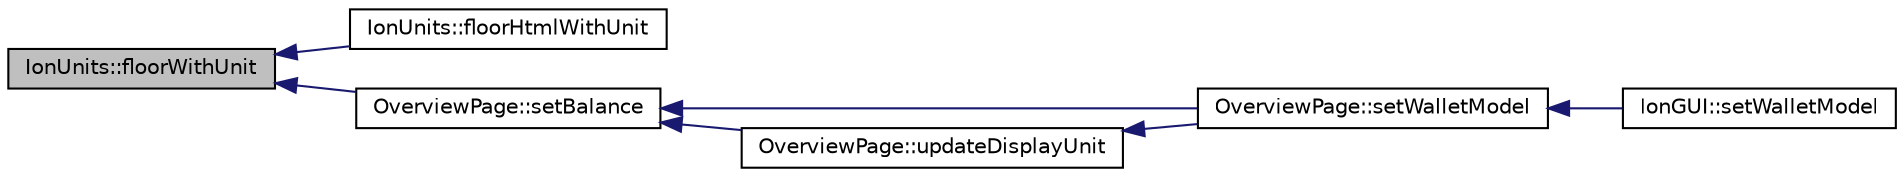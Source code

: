 digraph "IonUnits::floorWithUnit"
{
  edge [fontname="Helvetica",fontsize="10",labelfontname="Helvetica",labelfontsize="10"];
  node [fontname="Helvetica",fontsize="10",shape=record];
  rankdir="LR";
  Node159 [label="IonUnits::floorWithUnit",height=0.2,width=0.4,color="black", fillcolor="grey75", style="filled", fontcolor="black"];
  Node159 -> Node160 [dir="back",color="midnightblue",fontsize="10",style="solid",fontname="Helvetica"];
  Node160 [label="IonUnits::floorHtmlWithUnit",height=0.2,width=0.4,color="black", fillcolor="white", style="filled",URL="$d7/dab/class_ion_units.html#af0b5d197b2de9335f45141b9ad0fa64d"];
  Node159 -> Node161 [dir="back",color="midnightblue",fontsize="10",style="solid",fontname="Helvetica"];
  Node161 [label="OverviewPage::setBalance",height=0.2,width=0.4,color="black", fillcolor="white", style="filled",URL="$d1/d91/class_overview_page.html#a070a269ea7c7aacf129e6325fcd8343a"];
  Node161 -> Node162 [dir="back",color="midnightblue",fontsize="10",style="solid",fontname="Helvetica"];
  Node162 [label="OverviewPage::setWalletModel",height=0.2,width=0.4,color="black", fillcolor="white", style="filled",URL="$d1/d91/class_overview_page.html#a2ed52a3a87e9c74fee38fa873c9bc71f"];
  Node162 -> Node163 [dir="back",color="midnightblue",fontsize="10",style="solid",fontname="Helvetica"];
  Node163 [label="IonGUI::setWalletModel",height=0.2,width=0.4,color="black", fillcolor="white", style="filled",URL="$dc/d0b/class_ion_g_u_i.html#a37f87db65498b036d387c705a749c45d",tooltip="Set the wallet model. "];
  Node161 -> Node164 [dir="back",color="midnightblue",fontsize="10",style="solid",fontname="Helvetica"];
  Node164 [label="OverviewPage::updateDisplayUnit",height=0.2,width=0.4,color="black", fillcolor="white", style="filled",URL="$d1/d91/class_overview_page.html#a03f19b9afd9af4b72d9bba7b0c7cf900"];
  Node164 -> Node162 [dir="back",color="midnightblue",fontsize="10",style="solid",fontname="Helvetica"];
}
